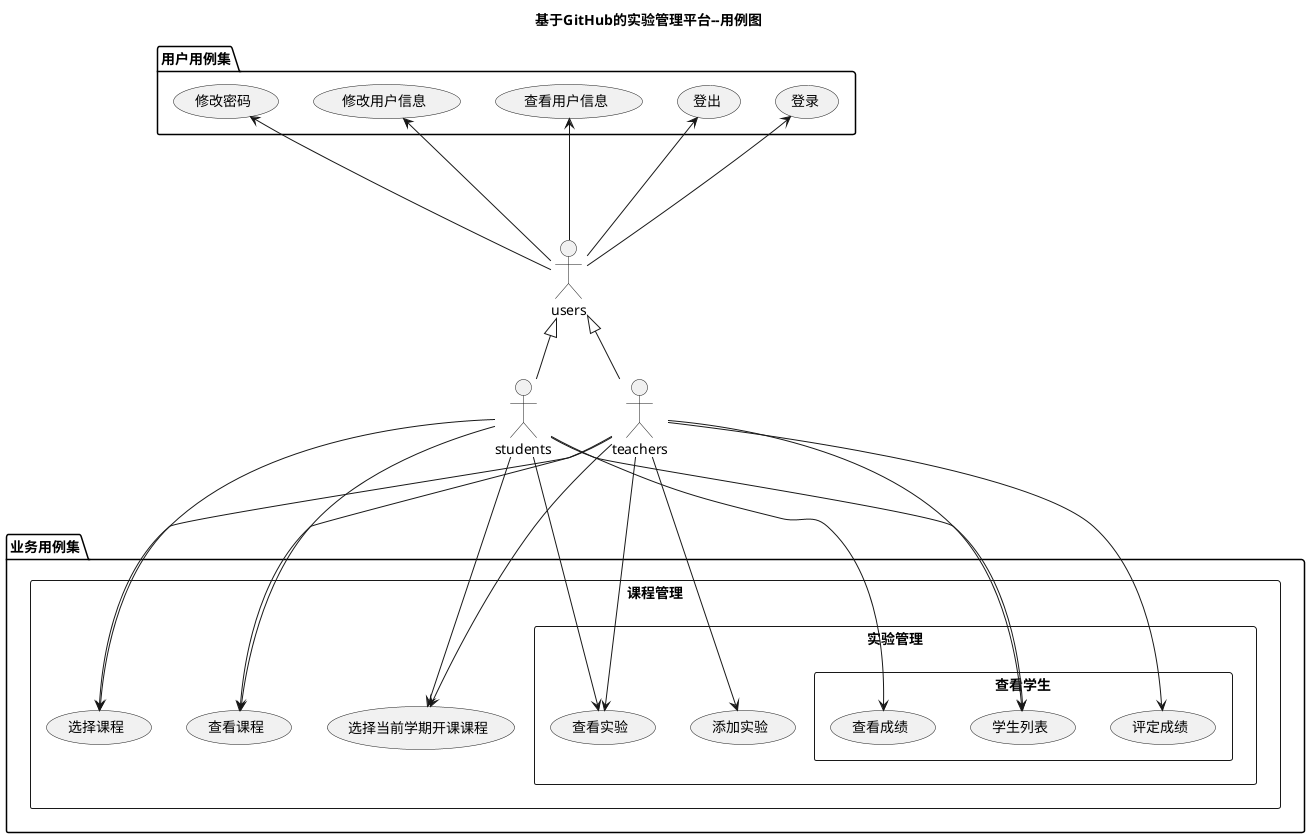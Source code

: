 @startuml
title 基于GitHub的实验管理平台--用例图
actor teachers
actor students
actor users
users <|-- teachers
users <|-- students

package 用户用例集 {
users --up-> (登录)
users --up-> (登出)
users --up-> (查看用户信息)
users --up-> (修改用户信息)
users --up-> (修改密码)
}
package 业务用例集 {
    rectangle 课程管理{
    teachers --->(选择当前学期开课课程)
    teachers --->(选择课程)
    students --->(选择课程)
    teachers --->(查看课程)
    students --->(查看课程)
    students --->(选择当前学期开课课程)
        rectangle 实验管理{
        teachers --->(查看实验)
        teachers --->(添加实验)
        students --->(查看实验)
            rectangle 查看学生{
                teachers --->(学生列表)
                students --->(学生列表)
                teachers --->(评定成绩)
                students --->(查看成绩)
            }
        }
    }
}

@enduml